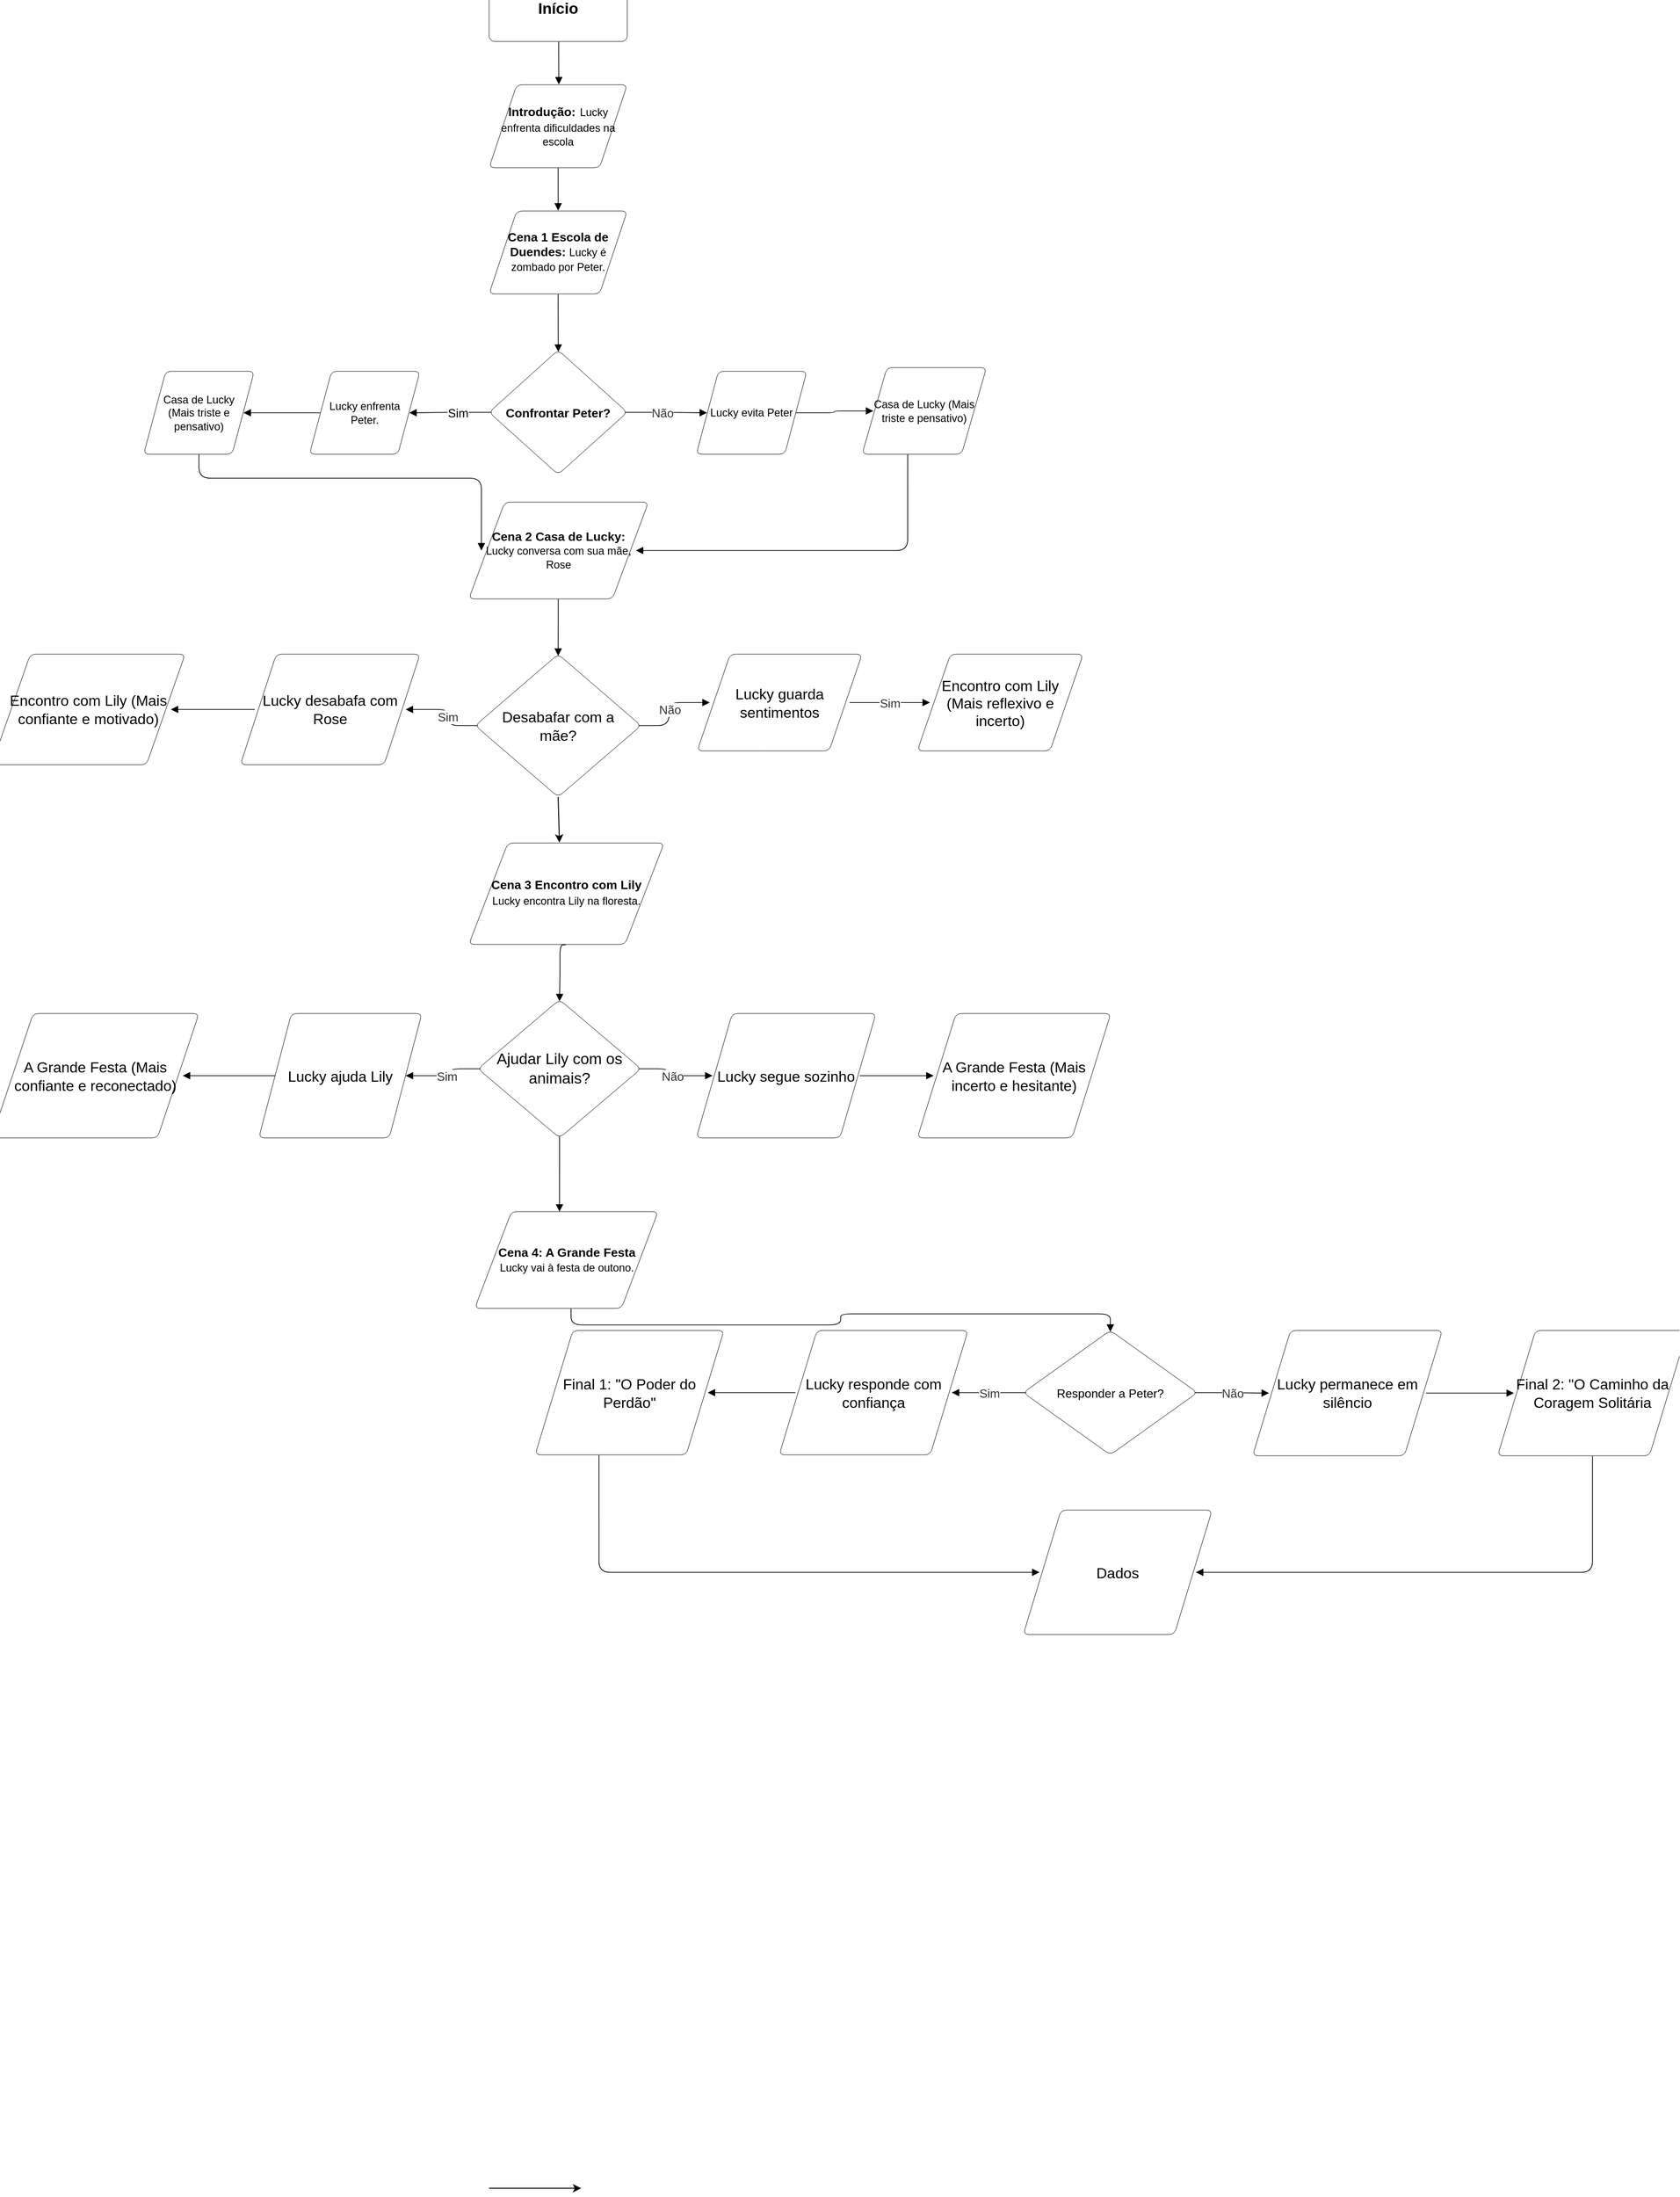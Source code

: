 <mxfile version="24.7.14">
  <diagram name="Página-1" id="8E2fJ1K8sBP7UEY2rC10">
    <mxGraphModel dx="6120" dy="6534" grid="1" gridSize="10" guides="1" tooltips="1" connect="1" arrows="1" fold="1" page="1" pageScale="1" pageWidth="827" pageHeight="1169" math="0" shadow="0">
      <root>
        <mxCell id="0" />
        <mxCell id="1" parent="0" />
        <mxCell id="Kh2L771goqjkn-d217NF-56" value="" style="edgeStyle=none;orthogonalLoop=1;jettySize=auto;html=1;rounded=0;" edge="1" parent="1">
          <mxGeometry width="100" relative="1" as="geometry">
            <mxPoint x="270" as="sourcePoint" />
            <mxPoint x="370" as="targetPoint" />
            <Array as="points" />
          </mxGeometry>
        </mxCell>
        <mxCell id="Kh2L771goqjkn-d217NF-57" value="Confrontar Peter?" style="html=1;overflow=block;blockSpacing=1;whiteSpace=wrap;rhombus;fontSize=13.3;fontFamily=Helvetica;fontStyle=1;spacing=3.8;rounded=1;absoluteArcSize=1;arcSize=12;strokeWidth=NaN;lucidId=NB_qjtwegra6;" vertex="1" parent="1">
          <mxGeometry x="270" y="-1995" width="150" height="135" as="geometry" />
        </mxCell>
        <mxCell id="Kh2L771goqjkn-d217NF-58" value="" style="html=1;jettySize=18;whiteSpace=wrap;fontSize=13;fontFamily=Helvetica;strokeOpacity=100;strokeWidth=0.8;rounded=1;arcSize=20;edgeStyle=orthogonalEdgeStyle;startArrow=none;endArrow=block;endFill=1;exitX=0.5;exitY=1.004;exitPerimeter=0;entryX=0.5;entryY=-0.004;entryPerimeter=0;lucidId=BO_qRQaICLUb;" edge="1" parent="1" source="Kh2L771goqjkn-d217NF-69" target="Kh2L771goqjkn-d217NF-70">
          <mxGeometry width="100" height="100" relative="1" as="geometry">
            <Array as="points" />
          </mxGeometry>
        </mxCell>
        <mxCell id="Kh2L771goqjkn-d217NF-59" value="" style="html=1;jettySize=18;whiteSpace=wrap;fontSize=13;strokeOpacity=100;strokeWidth=0.8;rounded=1;arcSize=24;edgeStyle=orthogonalEdgeStyle;startArrow=none;endArrow=block;endFill=1;exitX=0.504;exitY=1.005;exitPerimeter=0;entryX=0.505;entryY=-0.004;entryPerimeter=0;lucidId=MeM~vQsefc6x;" edge="1" parent="1" source="Kh2L771goqjkn-d217NF-60" target="Kh2L771goqjkn-d217NF-69">
          <mxGeometry width="100" height="100" relative="1" as="geometry">
            <Array as="points" />
          </mxGeometry>
        </mxCell>
        <mxCell id="Kh2L771goqjkn-d217NF-60" value="Início" style="html=1;overflow=block;blockSpacing=1;whiteSpace=wrap;fontSize=16.7;fontStyle=1;align=center;spacing=3.8;rounded=1;absoluteArcSize=1;arcSize=12;strokeWidth=NaN;lucidId=biM~4hzzxAMI;" vertex="1" parent="1">
          <mxGeometry x="270" y="-2400" width="150" height="70" as="geometry" />
        </mxCell>
        <mxCell id="Kh2L771goqjkn-d217NF-61" value="" style="html=1;jettySize=18;whiteSpace=wrap;fontSize=13;fontColor=#333333;align=center;strokeOpacity=100;strokeWidth=0.8;rounded=1;arcSize=24;edgeStyle=orthogonalEdgeStyle;startArrow=none;endArrow=block;endFill=1;exitX=0.985;exitY=0.5;exitPerimeter=0;entryX=0.097;entryY=0.5;entryPerimeter=0;lucidId=NzM~akDY1.vK;" edge="1" parent="1" source="Kh2L771goqjkn-d217NF-57" target="Kh2L771goqjkn-d217NF-72">
          <mxGeometry width="100" height="100" relative="1" as="geometry">
            <Array as="points" />
          </mxGeometry>
        </mxCell>
        <mxCell id="Kh2L771goqjkn-d217NF-62" value="Não" style="text;html=1;resizable=0;labelBackgroundColor=default;align=center;verticalAlign=middle;fontColor=#333333;fontSize=13;" vertex="1" parent="Kh2L771goqjkn-d217NF-61">
          <mxGeometry x="-0.11" relative="1" as="geometry" />
        </mxCell>
        <mxCell id="Kh2L771goqjkn-d217NF-63" value="" style="html=1;jettySize=18;whiteSpace=wrap;fontSize=13;strokeOpacity=100;strokeWidth=0.8;rounded=1;arcSize=24;edgeStyle=orthogonalEdgeStyle;startArrow=none;endArrow=block;endFill=1;exitX=0.015;exitY=0.5;exitPerimeter=0;entryX=0.903;entryY=0.5;entryPerimeter=0;lucidId=OzM~hdWl20Rb;" edge="1" parent="1" source="Kh2L771goqjkn-d217NF-57" target="Kh2L771goqjkn-d217NF-65">
          <mxGeometry width="100" height="100" relative="1" as="geometry">
            <Array as="points" />
          </mxGeometry>
        </mxCell>
        <mxCell id="Kh2L771goqjkn-d217NF-64" value="Sim" style="text;html=1;resizable=0;labelBackgroundColor=default;align=center;verticalAlign=middle;fontSize=13;" vertex="1" parent="Kh2L771goqjkn-d217NF-63">
          <mxGeometry x="-0.168" relative="1" as="geometry" />
        </mxCell>
        <mxCell id="Kh2L771goqjkn-d217NF-65" value="Lucky enfrenta Peter." style="html=1;overflow=block;blockSpacing=1;whiteSpace=wrap;shape=parallelogram;perimeter=parallelogramPerimeter;anchorPointDirection=0;fontSize=11.7;align=center;spacing=9;rounded=1;absoluteArcSize=1;arcSize=12;strokeWidth=NaN;lucidId=zHM~WPtFVIfd;" vertex="1" parent="1">
          <mxGeometry x="75" y="-1972" width="120" height="90" as="geometry" />
        </mxCell>
        <mxCell id="Kh2L771goqjkn-d217NF-66" value="&lt;div style=&quot;display: flex; justify-content: center; text-align: center; align-items: baseline; font-size: 0; line-height: 1.25;margin-top: -2px;&quot;&gt;&lt;span&gt;&lt;span style=&quot;font-size:13.3px;color:#000000;font-weight: bold;&quot;&gt;Cena 2 Casa de Lucky:&lt;/span&gt;&lt;span style=&quot;font-size:13.3px;font-weight: bold;&quot;&gt; &lt;/span&gt;&lt;span style=&quot;font-size:11.7px;&quot;&gt;Lucky conversa com sua mãe, Rose&lt;/span&gt;&lt;/span&gt;&lt;/div&gt;" style="html=1;overflow=block;blockSpacing=1;whiteSpace=wrap;shape=parallelogram;perimeter=parallelogramPerimeter;anchorPointDirection=0;fontSize=13;spacing=9;rounded=1;absoluteArcSize=1;arcSize=12;strokeWidth=NaN;lucidId=0HM~-6kfnYHx;" vertex="1" parent="1">
          <mxGeometry x="248" y="-1830" width="195" height="105" as="geometry" />
        </mxCell>
        <mxCell id="Kh2L771goqjkn-d217NF-67" value="" style="html=1;jettySize=18;whiteSpace=wrap;fontSize=13;strokeOpacity=100;strokeWidth=0.8;rounded=1;arcSize=24;edgeStyle=orthogonalEdgeStyle;startArrow=none;endArrow=block;endFill=1;exitX=0.367;exitY=1.004;exitPerimeter=0;entryX=0.93;entryY=0.5;entryPerimeter=0;lucidId=IJM~.AWE~K63;" edge="1" parent="1" source="Kh2L771goqjkn-d217NF-74" target="Kh2L771goqjkn-d217NF-66">
          <mxGeometry width="100" height="100" relative="1" as="geometry">
            <Array as="points">
              <mxPoint x="724" y="-1777" />
            </Array>
          </mxGeometry>
        </mxCell>
        <mxCell id="Kh2L771goqjkn-d217NF-68" value="" style="html=1;jettySize=18;whiteSpace=wrap;fontSize=13;strokeOpacity=100;strokeWidth=0.8;rounded=1;arcSize=24;edgeStyle=orthogonalEdgeStyle;startArrow=none;endArrow=block;endFill=1;exitX=0.5;exitY=1.004;exitPerimeter=0;entryX=0.07;entryY=0.5;entryPerimeter=0;lucidId=2JM~liu9rWu~;" edge="1" parent="1" source="Kh2L771goqjkn-d217NF-76" target="Kh2L771goqjkn-d217NF-66">
          <mxGeometry width="100" height="100" relative="1" as="geometry">
            <Array as="points" />
          </mxGeometry>
        </mxCell>
        <mxCell id="Kh2L771goqjkn-d217NF-69" value="&lt;div style=&quot;display: flex; justify-content: center; text-align: center; align-items: baseline; font-size: 0; line-height: 1.25;margin-top: -2px;&quot;&gt;&lt;span&gt;&lt;span style=&quot;font-size:13.3px;font-weight: bold;&quot;&gt;Introdução:&lt;/span&gt;&lt;span style=&quot;font-size:16.7px;font-weight: bold;&quot;&gt; &lt;/span&gt;&lt;span style=&quot;font-size:11.7px;&quot;&gt;&lt;span style=&quot;font-size:11.7px;&quot;&gt;L&lt;/span&gt;&lt;span style=&quot;font-size:11.7px;color:#000000;&quot;&gt;u&lt;/span&gt;cky enfrenta dificuldades na escola&lt;/span&gt;&lt;/span&gt;&lt;/div&gt;" style="html=1;overflow=block;blockSpacing=1;whiteSpace=wrap;shape=parallelogram;perimeter=parallelogramPerimeter;anchorPointDirection=0;fontSize=13;spacing=3.8;rounded=1;absoluteArcSize=1;arcSize=12;strokeWidth=NaN;lucidId=_LM~PG9yl0T4;" vertex="1" parent="1">
          <mxGeometry x="270" y="-2283" width="150" height="90" as="geometry" />
        </mxCell>
        <mxCell id="Kh2L771goqjkn-d217NF-70" value="&lt;div style=&quot;display: flex; justify-content: center; text-align: center; align-items: baseline; font-size: 0; line-height: 1.25;margin-top: -2px;&quot;&gt;&lt;span&gt;&lt;span style=&quot;font-size:13.3px;font-weight: bold;&quot;&gt;Cena 1 Escola de Duendes:&lt;/span&gt;&lt;span style=&quot;font-size:13px;&quot;&gt; &lt;/span&gt;&lt;span style=&quot;font-size:11.7px;&quot;&gt;Lucky é zombado por Peter.&lt;/span&gt;&lt;/span&gt;&lt;/div&gt;" style="html=1;overflow=block;blockSpacing=1;whiteSpace=wrap;shape=parallelogram;perimeter=parallelogramPerimeter;anchorPointDirection=0;fontSize=13;spacing=3.8;rounded=1;absoluteArcSize=1;arcSize=12;strokeWidth=NaN;lucidId=EOM~F_lI3ayJ;" vertex="1" parent="1">
          <mxGeometry x="270" y="-2146" width="150" height="90" as="geometry" />
        </mxCell>
        <mxCell id="Kh2L771goqjkn-d217NF-71" value="" style="html=1;jettySize=18;whiteSpace=wrap;fontSize=13;strokeOpacity=100;strokeWidth=0.8;rounded=1;arcSize=24;edgeStyle=orthogonalEdgeStyle;startArrow=none;endArrow=block;endFill=1;exitX=0.5;exitY=1.004;exitPerimeter=0;entryX=0.501;entryY=0.014;entryPerimeter=0;lucidId=8PM~JXvS0LEt;" edge="1" parent="1" source="Kh2L771goqjkn-d217NF-70" target="Kh2L771goqjkn-d217NF-57">
          <mxGeometry width="100" height="100" relative="1" as="geometry">
            <Array as="points" />
          </mxGeometry>
        </mxCell>
        <mxCell id="Kh2L771goqjkn-d217NF-72" value="Lucky evita Peter" style="html=1;overflow=block;blockSpacing=1;whiteSpace=wrap;shape=parallelogram;perimeter=parallelogramPerimeter;anchorPointDirection=0;fontSize=11.7;align=center;spacing=3.8;rounded=1;absoluteArcSize=1;arcSize=12;strokeWidth=NaN;lucidId=LQM~Hq_VE1xd;" vertex="1" parent="1">
          <mxGeometry x="495" y="-1972" width="120" height="90" as="geometry" />
        </mxCell>
        <mxCell id="Kh2L771goqjkn-d217NF-73" value="" style="html=1;jettySize=18;whiteSpace=wrap;fontSize=13;strokeOpacity=100;strokeWidth=0.8;rounded=1;arcSize=24;edgeStyle=orthogonalEdgeStyle;startArrow=none;endArrow=block;endFill=1;exitX=0.903;exitY=0.5;exitPerimeter=0;entryX=0.09;entryY=0.5;entryPerimeter=0;lucidId=3SM~EN6kxlS~;" edge="1" parent="1" source="Kh2L771goqjkn-d217NF-72" target="Kh2L771goqjkn-d217NF-74">
          <mxGeometry width="100" height="100" relative="1" as="geometry">
            <Array as="points" />
          </mxGeometry>
        </mxCell>
        <mxCell id="Kh2L771goqjkn-d217NF-74" value=" Casa de Lucky (Mais triste e pensativo)" style="html=1;overflow=block;blockSpacing=1;whiteSpace=wrap;shape=parallelogram;perimeter=parallelogramPerimeter;anchorPointDirection=0;fontSize=11.7;align=center;spacing=3.8;rounded=1;absoluteArcSize=1;arcSize=12;strokeWidth=NaN;lucidId=3SM~M5S1fSfm;" vertex="1" parent="1">
          <mxGeometry x="675" y="-1976" width="135" height="94" as="geometry" />
        </mxCell>
        <mxCell id="Kh2L771goqjkn-d217NF-75" value="" style="html=1;jettySize=18;whiteSpace=wrap;fontSize=13;strokeOpacity=100;strokeWidth=0.8;rounded=1;arcSize=24;edgeStyle=orthogonalEdgeStyle;startArrow=none;endArrow=block;endFill=1;exitX=0.097;exitY=0.5;exitPerimeter=0;entryX=0.903;entryY=0.5;entryPerimeter=0;lucidId=oTM~sPOKfmT7;" edge="1" parent="1" source="Kh2L771goqjkn-d217NF-65" target="Kh2L771goqjkn-d217NF-76">
          <mxGeometry width="100" height="100" relative="1" as="geometry">
            <Array as="points" />
          </mxGeometry>
        </mxCell>
        <mxCell id="Kh2L771goqjkn-d217NF-76" value="Casa de Lucky (Mais triste e pensativo)" style="html=1;overflow=block;blockSpacing=1;whiteSpace=wrap;shape=parallelogram;perimeter=parallelogramPerimeter;anchorPointDirection=0;fontSize=11.7;align=center;spacing=9;rounded=1;absoluteArcSize=1;arcSize=12;strokeWidth=NaN;lucidId=oTM~Ke9Nxva~;" vertex="1" parent="1">
          <mxGeometry x="-105" y="-1972" width="120" height="90" as="geometry" />
        </mxCell>
        <mxCell id="Kh2L771goqjkn-d217NF-77" value="" style="html=1;jettySize=18;whiteSpace=wrap;fontSize=13;strokeOpacity=100;strokeWidth=0.8;rounded=1;arcSize=24;edgeStyle=orthogonalEdgeStyle;startArrow=none;endArrow=block;endFill=1;exitX=0.498;exitY=1.004;exitPerimeter=0;entryX=0.5;entryY=0.012;entryPerimeter=0;lucidId=IYM~~c7Dk-f2;" edge="1" parent="1" source="Kh2L771goqjkn-d217NF-66" target="Kh2L771goqjkn-d217NF-78">
          <mxGeometry width="100" height="100" relative="1" as="geometry">
            <Array as="points" />
          </mxGeometry>
        </mxCell>
        <mxCell id="Kh2L771goqjkn-d217NF-78" value="Desabafar com a mãe?" style="html=1;overflow=block;blockSpacing=1;whiteSpace=wrap;rhombus;fontSize=16;align=center;spacing=9;rounded=1;absoluteArcSize=1;arcSize=12;strokeWidth=NaN;lucidId=IYM~vgnniuRX;" vertex="1" parent="1">
          <mxGeometry x="255" y="-1665" width="180" height="155" as="geometry" />
        </mxCell>
        <mxCell id="Kh2L771goqjkn-d217NF-79" value="" style="html=1;jettySize=18;whiteSpace=wrap;fontSize=13;fontColor=#333333;align=center;strokeOpacity=100;strokeWidth=0.8;rounded=1;arcSize=24;edgeStyle=orthogonalEdgeStyle;startArrow=none;endArrow=block;endFill=1;exitX=0.014;exitY=0.5;exitPerimeter=0;entryX=0.92;entryY=0.5;entryPerimeter=0;lucidId=e9M~m6AdAqlR;" edge="1" parent="1" source="Kh2L771goqjkn-d217NF-78" target="Kh2L771goqjkn-d217NF-81">
          <mxGeometry width="100" height="100" relative="1" as="geometry">
            <Array as="points" />
          </mxGeometry>
        </mxCell>
        <mxCell id="Kh2L771goqjkn-d217NF-80" value="Sim" style="text;html=1;resizable=0;labelBackgroundColor=default;align=center;verticalAlign=middle;fontColor=#333333;fontSize=13;" vertex="1" parent="Kh2L771goqjkn-d217NF-79">
          <mxGeometry x="-0.121" relative="1" as="geometry" />
        </mxCell>
        <mxCell id="Kh2L771goqjkn-d217NF-81" value="Lucky desabafa com Rose" style="html=1;overflow=block;blockSpacing=1;whiteSpace=wrap;shape=parallelogram;perimeter=parallelogramPerimeter;anchorPointDirection=0;fontSize=16;align=center;spacing=9;rounded=1;absoluteArcSize=1;arcSize=12;strokeWidth=NaN;lucidId=e9M~F1pcCd_s;" vertex="1" parent="1">
          <mxGeometry y="-1665" width="195" height="120" as="geometry" />
        </mxCell>
        <mxCell id="Kh2L771goqjkn-d217NF-82" value="" style="html=1;jettySize=18;whiteSpace=wrap;fontSize=13;fontColor=#333333;align=center;strokeOpacity=100;strokeWidth=0.8;rounded=1;arcSize=24;edgeStyle=orthogonalEdgeStyle;startArrow=none;endArrow=block;endFill=1;exitX=0.986;exitY=0.5;exitPerimeter=0;entryX=0.076;entryY=0.5;entryPerimeter=0;lucidId=g9M~.iqq6sKo;" edge="1" parent="1" source="Kh2L771goqjkn-d217NF-78" target="Kh2L771goqjkn-d217NF-84">
          <mxGeometry width="100" height="100" relative="1" as="geometry">
            <Array as="points" />
          </mxGeometry>
        </mxCell>
        <mxCell id="Kh2L771goqjkn-d217NF-83" value="Não" style="text;html=1;resizable=0;labelBackgroundColor=default;align=center;verticalAlign=middle;fontColor=#333333;fontSize=13;" vertex="1" parent="Kh2L771goqjkn-d217NF-82">
          <mxGeometry relative="1" as="geometry" />
        </mxCell>
        <mxCell id="Kh2L771goqjkn-d217NF-84" value="Lucky guarda sentimentos" style="html=1;overflow=block;blockSpacing=1;whiteSpace=wrap;shape=parallelogram;perimeter=parallelogramPerimeter;anchorPointDirection=0;fontSize=16;align=center;spacing=9;rounded=1;absoluteArcSize=1;arcSize=12;strokeWidth=NaN;lucidId=g9M~kbGRD71W;" vertex="1" parent="1">
          <mxGeometry x="496" y="-1665" width="179" height="105" as="geometry" />
        </mxCell>
        <mxCell id="Kh2L771goqjkn-d217NF-85" value="" style="html=1;jettySize=18;whiteSpace=wrap;fontSize=13;fontColor=#333333;align=center;strokeOpacity=100;strokeWidth=0.8;rounded=1;arcSize=24;edgeStyle=orthogonalEdgeStyle;startArrow=none;endArrow=block;endFill=1;exitX=0.924;exitY=0.5;exitPerimeter=0;entryX=0.076;entryY=0.5;entryPerimeter=0;lucidId=5-M~fHr~krpn;" edge="1" parent="1" source="Kh2L771goqjkn-d217NF-84" target="Kh2L771goqjkn-d217NF-87">
          <mxGeometry width="100" height="100" relative="1" as="geometry">
            <Array as="points" />
          </mxGeometry>
        </mxCell>
        <mxCell id="Kh2L771goqjkn-d217NF-86" value="Sim" style="text;html=1;resizable=0;labelBackgroundColor=default;align=center;verticalAlign=middle;fontColor=#333333;fontSize=13;" vertex="1" parent="Kh2L771goqjkn-d217NF-85">
          <mxGeometry relative="1" as="geometry" />
        </mxCell>
        <mxCell id="Kh2L771goqjkn-d217NF-87" value="Encontro com Lily (Mais reflexivo e incerto)" style="html=1;overflow=block;blockSpacing=1;whiteSpace=wrap;shape=parallelogram;perimeter=parallelogramPerimeter;anchorPointDirection=0;fontSize=16;align=center;spacing=9;rounded=1;absoluteArcSize=1;arcSize=12;strokeWidth=NaN;lucidId=5-M~qlBs5fni;" vertex="1" parent="1">
          <mxGeometry x="735" y="-1665" width="180" height="105" as="geometry" />
        </mxCell>
        <mxCell id="Kh2L771goqjkn-d217NF-88" value="" style="html=1;jettySize=18;whiteSpace=wrap;fontSize=13;strokeOpacity=100;strokeWidth=0.8;rounded=1;arcSize=24;edgeStyle=orthogonalEdgeStyle;startArrow=none;endArrow=block;endFill=1;exitX=0.08;exitY=0.5;exitPerimeter=0;entryX=0.926;entryY=0.5;entryPerimeter=0;lucidId=n.M~.-_tESYc;" edge="1" parent="1" source="Kh2L771goqjkn-d217NF-81" target="Kh2L771goqjkn-d217NF-89">
          <mxGeometry width="100" height="100" relative="1" as="geometry">
            <Array as="points" />
          </mxGeometry>
        </mxCell>
        <mxCell id="Kh2L771goqjkn-d217NF-89" value="Encontro com Lily (Mais confiante e motivado)" style="html=1;overflow=block;blockSpacing=1;whiteSpace=wrap;shape=parallelogram;perimeter=parallelogramPerimeter;anchorPointDirection=0;fontSize=16;align=center;spacing=9;rounded=1;absoluteArcSize=1;arcSize=12;strokeWidth=NaN;lucidId=n.M~IL_akAde;" vertex="1" parent="1">
          <mxGeometry x="-270" y="-1665" width="210" height="120" as="geometry" />
        </mxCell>
        <mxCell id="Kh2L771goqjkn-d217NF-91" value="&lt;div style=&quot;display: flex; justify-content: center; text-align: center; align-items: baseline; font-size: 0; line-height: 1.25;margin-top: -2px;&quot;&gt;&lt;span&gt;&lt;span style=&quot;font-size:13.3px;font-weight: bold;&quot;&gt;Cena 3 Encontro com Lily &lt;/span&gt;&lt;span style=&quot;font-size:11.7px;&quot;&gt;&lt;span style=&quot;font-size:11.7px;&quot;&gt;Lucky encontra Lily na floresta.&lt;/span&gt;&lt;span style=&quot;font-size:11.7px;font-weight: bold;&quot;&gt; &lt;/span&gt;&lt;span style=&quot;font-size:13.3px;font-weight: bold;&quot;&gt; &lt;/span&gt;&lt;/span&gt;&lt;/span&gt;&lt;/div&gt;" style="html=1;overflow=block;blockSpacing=1;whiteSpace=wrap;shape=parallelogram;perimeter=parallelogramPerimeter;anchorPointDirection=0;fontSize=13;spacing=9;rounded=1;absoluteArcSize=1;arcSize=12;strokeWidth=NaN;lucidId=eaN~11haheA5;" vertex="1" parent="1">
          <mxGeometry x="248" y="-1460" width="212" height="110" as="geometry" />
        </mxCell>
        <mxCell id="Kh2L771goqjkn-d217NF-92" value="" style="html=1;jettySize=18;whiteSpace=wrap;fontSize=13;strokeOpacity=100;strokeWidth=0.8;rounded=1;arcSize=24;edgeStyle=orthogonalEdgeStyle;startArrow=none;endArrow=block;endFill=1;exitX=0.496;exitY=1.004;exitPerimeter=0;entryX=0.5;entryY=0.012;entryPerimeter=0;lucidId=NjN~2RXLCikA;" edge="1" parent="1" source="Kh2L771goqjkn-d217NF-91" target="Kh2L771goqjkn-d217NF-93">
          <mxGeometry width="100" height="100" relative="1" as="geometry">
            <Array as="points">
              <mxPoint x="347" y="-1350" />
              <mxPoint x="347" y="-1320" />
              <mxPoint x="347" y="-1320" />
            </Array>
          </mxGeometry>
        </mxCell>
        <mxCell id="Kh2L771goqjkn-d217NF-93" value="Ajudar Lily com os animais?" style="html=1;overflow=block;blockSpacing=1;whiteSpace=wrap;rhombus;fontSize=16.7;align=center;spacing=9;rounded=1;absoluteArcSize=1;arcSize=12;strokeWidth=NaN;lucidId=NjN~290LP1RW;" vertex="1" parent="1">
          <mxGeometry x="258" y="-1290" width="177" height="150" as="geometry" />
        </mxCell>
        <mxCell id="Kh2L771goqjkn-d217NF-94" value="" style="html=1;jettySize=18;whiteSpace=wrap;fontSize=13;fontColor=#333333;align=center;strokeOpacity=100;strokeWidth=0.8;rounded=1;arcSize=24;edgeStyle=orthogonalEdgeStyle;startArrow=none;endArrow=block;endFill=1;exitX=0.014;exitY=0.5;exitPerimeter=0;entryX=0.901;entryY=0.5;entryPerimeter=0;lucidId=jmN~7rKhjhdT;" edge="1" parent="1" source="Kh2L771goqjkn-d217NF-93" target="Kh2L771goqjkn-d217NF-96">
          <mxGeometry width="100" height="100" relative="1" as="geometry">
            <Array as="points" />
          </mxGeometry>
        </mxCell>
        <mxCell id="Kh2L771goqjkn-d217NF-95" value="Sim" style="text;html=1;resizable=0;labelBackgroundColor=default;align=center;verticalAlign=middle;fontColor=#333333;fontSize=13;" vertex="1" parent="Kh2L771goqjkn-d217NF-94">
          <mxGeometry relative="1" as="geometry" />
        </mxCell>
        <mxCell id="Kh2L771goqjkn-d217NF-96" value="Lucky ajuda Lily" style="html=1;overflow=block;blockSpacing=1;whiteSpace=wrap;shape=parallelogram;perimeter=parallelogramPerimeter;anchorPointDirection=0;fontSize=16;align=center;spacing=9;rounded=1;absoluteArcSize=1;arcSize=12;strokeWidth=NaN;lucidId=jmN~GJyPNXPx;" vertex="1" parent="1">
          <mxGeometry x="20" y="-1275" width="177" height="135" as="geometry" />
        </mxCell>
        <mxCell id="Kh2L771goqjkn-d217NF-97" value="" style="html=1;jettySize=18;whiteSpace=wrap;fontSize=13;fontColor=#333333;align=center;strokeOpacity=100;strokeWidth=0.8;rounded=1;arcSize=24;edgeStyle=orthogonalEdgeStyle;startArrow=none;endArrow=block;endFill=1;exitX=0.986;exitY=0.5;exitPerimeter=0;entryX=0.09;entryY=0.5;entryPerimeter=0;lucidId=kmN~LtWa0nAZ;" edge="1" parent="1" source="Kh2L771goqjkn-d217NF-93" target="Kh2L771goqjkn-d217NF-99">
          <mxGeometry width="100" height="100" relative="1" as="geometry">
            <Array as="points" />
          </mxGeometry>
        </mxCell>
        <mxCell id="Kh2L771goqjkn-d217NF-98" value="Não" style="text;html=1;resizable=0;labelBackgroundColor=default;align=center;verticalAlign=middle;fontColor=#333333;fontSize=13;" vertex="1" parent="Kh2L771goqjkn-d217NF-97">
          <mxGeometry relative="1" as="geometry" />
        </mxCell>
        <mxCell id="Kh2L771goqjkn-d217NF-99" value="Lucky segue sozinho" style="html=1;overflow=block;blockSpacing=1;whiteSpace=wrap;shape=parallelogram;perimeter=parallelogramPerimeter;anchorPointDirection=0;fontSize=16;align=center;spacing=9;rounded=1;absoluteArcSize=1;arcSize=12;strokeWidth=NaN;lucidId=kmN~cVlv9GKM;" vertex="1" parent="1">
          <mxGeometry x="495" y="-1275" width="195" height="135" as="geometry" />
        </mxCell>
        <mxCell id="Kh2L771goqjkn-d217NF-100" value="" style="html=1;jettySize=18;whiteSpace=wrap;fontSize=13;strokeOpacity=100;strokeWidth=0.8;rounded=1;arcSize=24;edgeStyle=orthogonalEdgeStyle;startArrow=none;endArrow=block;endFill=1;exitX=0.91;exitY=0.5;exitPerimeter=0;entryX=0.084;entryY=0.5;entryPerimeter=0;lucidId=-nN~1XBgy1Y2;" edge="1" parent="1" source="Kh2L771goqjkn-d217NF-99" target="Kh2L771goqjkn-d217NF-101">
          <mxGeometry width="100" height="100" relative="1" as="geometry">
            <Array as="points" />
          </mxGeometry>
        </mxCell>
        <mxCell id="Kh2L771goqjkn-d217NF-101" value="A Grande Festa (Mais incerto e hesitante)" style="html=1;overflow=block;blockSpacing=1;whiteSpace=wrap;shape=parallelogram;perimeter=parallelogramPerimeter;anchorPointDirection=0;fontSize=16;align=center;spacing=9;rounded=1;absoluteArcSize=1;arcSize=12;strokeWidth=NaN;lucidId=-nN~KdqgvJzY;" vertex="1" parent="1">
          <mxGeometry x="735" y="-1275" width="210" height="135" as="geometry" />
        </mxCell>
        <mxCell id="Kh2L771goqjkn-d217NF-102" value="" style="html=1;jettySize=18;whiteSpace=wrap;fontSize=13;strokeOpacity=100;strokeWidth=0.8;rounded=1;arcSize=24;edgeStyle=orthogonalEdgeStyle;startArrow=none;endArrow=block;endFill=1;exitX=0.099;exitY=0.5;exitPerimeter=0;entryX=0.922;entryY=0.5;entryPerimeter=0;lucidId=~nN~XJ_thgy~;" edge="1" parent="1" source="Kh2L771goqjkn-d217NF-96" target="Kh2L771goqjkn-d217NF-103">
          <mxGeometry width="100" height="100" relative="1" as="geometry">
            <Array as="points" />
          </mxGeometry>
        </mxCell>
        <mxCell id="Kh2L771goqjkn-d217NF-103" value="A Grande Festa (Mais confiante e reconectado)" style="html=1;overflow=block;blockSpacing=1;whiteSpace=wrap;shape=parallelogram;perimeter=parallelogramPerimeter;anchorPointDirection=0;fontSize=16;align=center;spacing=9;rounded=1;absoluteArcSize=1;arcSize=12;strokeWidth=NaN;lucidId=~nN~f22vkt1f;" vertex="1" parent="1">
          <mxGeometry x="-270" y="-1275" width="225" height="135" as="geometry" />
        </mxCell>
        <mxCell id="Kh2L771goqjkn-d217NF-104" value="" style="html=1;jettySize=18;whiteSpace=wrap;fontSize=13;strokeOpacity=100;strokeWidth=0.8;rounded=1;arcSize=24;edgeStyle=orthogonalEdgeStyle;startArrow=none;endArrow=block;endFill=1;exitX=0.5;exitY=0.988;exitPerimeter=0;entryX=0.462;entryY=0.048;lucidId=wuN~v3_XtJV~;entryDx=0;entryDy=0;entryPerimeter=0;" edge="1" parent="1" source="Kh2L771goqjkn-d217NF-93">
          <mxGeometry width="100" height="100" relative="1" as="geometry">
            <Array as="points" />
            <mxPoint x="346.438" y="-1059.96" as="targetPoint" />
          </mxGeometry>
        </mxCell>
        <mxCell id="Kh2L771goqjkn-d217NF-112" value="" style="endArrow=classic;html=1;rounded=0;entryX=0.464;entryY=-0.005;entryDx=0;entryDy=0;entryPerimeter=0;exitX=0.5;exitY=1;exitDx=0;exitDy=0;" edge="1" parent="1" source="Kh2L771goqjkn-d217NF-78" target="Kh2L771goqjkn-d217NF-91">
          <mxGeometry width="50" height="50" relative="1" as="geometry">
            <mxPoint x="320" y="-1480" as="sourcePoint" />
            <mxPoint x="370" y="-1530" as="targetPoint" />
          </mxGeometry>
        </mxCell>
        <mxCell id="Kh2L771goqjkn-d217NF-166" value="&lt;div style=&quot;display: flex; justify-content: center; text-align: center; align-items: baseline; font-size: 0; line-height: 1.25;margin-top: -2px;&quot;&gt;&lt;span&gt;&lt;span style=&quot;font-size:13.3px;font-weight: bold;&quot;&gt;Cena 4: A Grande Festa &lt;/span&gt;&lt;span style=&quot;font-size:11.7px;&quot;&gt;Lucky vai à festa de outono.&lt;/span&gt;&lt;/span&gt;&lt;/div&gt;" style="html=1;overflow=block;blockSpacing=1;whiteSpace=wrap;shape=parallelogram;perimeter=parallelogramPerimeter;anchorPointDirection=0;fontSize=13;spacing=9;rounded=1;absoluteArcSize=1;arcSize=12;strokeWidth=NaN;lucidId=wuN~CwTXMHqO;" vertex="1" parent="1">
          <mxGeometry x="254.5" y="-1060" width="199" height="105" as="geometry" />
        </mxCell>
        <mxCell id="Kh2L771goqjkn-d217NF-167" value="" style="html=1;jettySize=18;whiteSpace=wrap;fontSize=13;strokeOpacity=100;strokeWidth=0.8;rounded=1;arcSize=24;edgeStyle=orthogonalEdgeStyle;startArrow=none;endArrow=block;endFill=1;exitX=0.525;exitY=1.004;exitPerimeter=0;entryX=0.5;entryY=0.011;entryPerimeter=0;lucidId=3xN~5mW.4qFN;" edge="1" parent="1" source="Kh2L771goqjkn-d217NF-166" target="Kh2L771goqjkn-d217NF-168">
          <mxGeometry width="100" height="100" relative="1" as="geometry">
            <Array as="points" />
          </mxGeometry>
        </mxCell>
        <mxCell id="Kh2L771goqjkn-d217NF-168" value="Responder a Peter?" style="html=1;overflow=block;blockSpacing=1;whiteSpace=wrap;rhombus;fontSize=13;align=center;spacing=9;rounded=1;absoluteArcSize=1;arcSize=12;strokeWidth=NaN;lucidId=3xN~n_MsSniZ;" vertex="1" parent="1">
          <mxGeometry x="850" y="-931" width="189" height="135" as="geometry" />
        </mxCell>
        <mxCell id="Kh2L771goqjkn-d217NF-169" value="" style="html=1;jettySize=18;whiteSpace=wrap;fontSize=13;fontColor=#333333;align=center;strokeOpacity=100;strokeWidth=0.8;rounded=1;arcSize=24;edgeStyle=orthogonalEdgeStyle;startArrow=none;endArrow=block;endFill=1;exitX=0.014;exitY=0.5;exitPerimeter=0;entryX=0.914;entryY=0.5;entryPerimeter=0;lucidId=1PN~O8y9~DC3;" edge="1" parent="1" source="Kh2L771goqjkn-d217NF-168" target="Kh2L771goqjkn-d217NF-171">
          <mxGeometry width="100" height="100" relative="1" as="geometry">
            <Array as="points" />
          </mxGeometry>
        </mxCell>
        <mxCell id="Kh2L771goqjkn-d217NF-170" value="Sim" style="text;html=1;resizable=0;labelBackgroundColor=default;align=center;verticalAlign=middle;fontColor=#333333;fontSize=13;" vertex="1" parent="Kh2L771goqjkn-d217NF-169">
          <mxGeometry relative="1" as="geometry" />
        </mxCell>
        <mxCell id="Kh2L771goqjkn-d217NF-171" value="Lucky responde com confiança" style="html=1;overflow=block;blockSpacing=1;whiteSpace=wrap;shape=parallelogram;perimeter=parallelogramPerimeter;anchorPointDirection=0;fontSize=16;align=center;spacing=9;rounded=1;absoluteArcSize=1;arcSize=12;strokeWidth=NaN;lucidId=1PN~tcWGTmzO;" vertex="1" parent="1">
          <mxGeometry x="585" y="-931" width="205" height="135" as="geometry" />
        </mxCell>
        <mxCell id="Kh2L771goqjkn-d217NF-172" value="" style="html=1;jettySize=18;whiteSpace=wrap;fontSize=13;fontColor=#333333;align=center;strokeOpacity=100;strokeWidth=0.8;rounded=1;arcSize=24;edgeStyle=orthogonalEdgeStyle;startArrow=none;endArrow=block;endFill=1;exitX=0.986;exitY=0.5;exitPerimeter=0;entryX=0.086;entryY=0.5;entryPerimeter=0;lucidId=3PN~BoFbANZd;" edge="1" parent="1" source="Kh2L771goqjkn-d217NF-168" target="Kh2L771goqjkn-d217NF-174">
          <mxGeometry width="100" height="100" relative="1" as="geometry">
            <Array as="points" />
          </mxGeometry>
        </mxCell>
        <mxCell id="Kh2L771goqjkn-d217NF-173" value="Não" style="text;html=1;resizable=0;labelBackgroundColor=default;align=center;verticalAlign=middle;fontColor=#333333;fontSize=13;" vertex="1" parent="Kh2L771goqjkn-d217NF-172">
          <mxGeometry relative="1" as="geometry" />
        </mxCell>
        <mxCell id="Kh2L771goqjkn-d217NF-174" value="Lucky permanece em silêncio" style="html=1;overflow=block;blockSpacing=1;whiteSpace=wrap;shape=parallelogram;perimeter=parallelogramPerimeter;anchorPointDirection=0;fontSize=16;align=center;spacing=9;rounded=1;absoluteArcSize=1;arcSize=12;strokeWidth=NaN;lucidId=3PN~6dm091VE;" vertex="1" parent="1">
          <mxGeometry x="1099" y="-931" width="206" height="136" as="geometry" />
        </mxCell>
        <mxCell id="Kh2L771goqjkn-d217NF-175" value="" style="html=1;jettySize=18;whiteSpace=wrap;fontSize=13;strokeOpacity=100;strokeWidth=0.8;rounded=1;arcSize=24;edgeStyle=orthogonalEdgeStyle;startArrow=none;endArrow=block;endFill=1;exitX=0.086;exitY=0.5;exitPerimeter=0;entryX=0.914;entryY=0.5;entryPerimeter=0;lucidId=iRN~i~b.XAvI;" edge="1" parent="1" source="Kh2L771goqjkn-d217NF-171" target="Kh2L771goqjkn-d217NF-176">
          <mxGeometry width="100" height="100" relative="1" as="geometry">
            <Array as="points" />
          </mxGeometry>
        </mxCell>
        <mxCell id="Kh2L771goqjkn-d217NF-176" value="Final 1: &quot;O Poder do Perdão&quot;" style="html=1;overflow=block;blockSpacing=1;whiteSpace=wrap;shape=parallelogram;perimeter=parallelogramPerimeter;anchorPointDirection=0;fontSize=16;align=center;spacing=9;rounded=1;absoluteArcSize=1;arcSize=12;strokeWidth=NaN;lucidId=iRN~~5O_h.0b;" vertex="1" parent="1">
          <mxGeometry x="320" y="-931" width="205" height="135" as="geometry" />
        </mxCell>
        <mxCell id="Kh2L771goqjkn-d217NF-177" value="" style="html=1;jettySize=18;whiteSpace=wrap;fontSize=13;strokeOpacity=100;strokeWidth=0.8;rounded=1;arcSize=24;edgeStyle=orthogonalEdgeStyle;startArrow=none;endArrow=block;endFill=1;exitX=0.914;exitY=0.5;exitPerimeter=0;entryX=0.086;entryY=0.5;entryPerimeter=0;lucidId=kRN~9FnSPagO;" edge="1" parent="1" source="Kh2L771goqjkn-d217NF-174" target="Kh2L771goqjkn-d217NF-178">
          <mxGeometry width="100" height="100" relative="1" as="geometry">
            <Array as="points" />
          </mxGeometry>
        </mxCell>
        <mxCell id="Kh2L771goqjkn-d217NF-178" value="Final 2: &quot;O Caminho da Coragem Solitária" style="html=1;overflow=block;blockSpacing=1;whiteSpace=wrap;shape=parallelogram;perimeter=parallelogramPerimeter;anchorPointDirection=0;fontSize=16;align=center;spacing=9;rounded=1;absoluteArcSize=1;arcSize=12;strokeWidth=NaN;lucidId=kRN~MUTEGb27;" vertex="1" parent="1">
          <mxGeometry x="1365" y="-931" width="206" height="136" as="geometry" />
        </mxCell>
        <mxCell id="Kh2L771goqjkn-d217NF-179" value="" style="html=1;jettySize=18;whiteSpace=wrap;fontSize=13;strokeOpacity=100;strokeWidth=0.8;rounded=1;arcSize=24;edgeStyle=orthogonalEdgeStyle;startArrow=none;endArrow=block;endFill=1;exitX=0.338;exitY=1.003;exitPerimeter=0;entryX=0.086;entryY=0.5;entryPerimeter=0;lucidId=SRN~jJUA3X6U;" edge="1" parent="1" source="Kh2L771goqjkn-d217NF-176" target="Kh2L771goqjkn-d217NF-181">
          <mxGeometry width="100" height="100" relative="1" as="geometry">
            <Array as="points">
              <mxPoint x="389" y="-668" />
            </Array>
          </mxGeometry>
        </mxCell>
        <mxCell id="Kh2L771goqjkn-d217NF-180" value="" style="html=1;jettySize=18;whiteSpace=wrap;fontSize=13;strokeOpacity=100;strokeWidth=0.8;rounded=1;arcSize=24;edgeStyle=orthogonalEdgeStyle;startArrow=none;endArrow=block;endFill=1;exitX=0.5;exitY=1.003;exitPerimeter=0;entryX=0.914;entryY=0.5;entryPerimeter=0;lucidId=XRN~EpT-kdvS;" edge="1" parent="1" source="Kh2L771goqjkn-d217NF-178" target="Kh2L771goqjkn-d217NF-181">
          <mxGeometry width="100" height="100" relative="1" as="geometry">
            <Array as="points">
              <mxPoint x="1468" y="-668" />
            </Array>
          </mxGeometry>
        </mxCell>
        <mxCell id="Kh2L771goqjkn-d217NF-181" value="Dados" style="html=1;overflow=block;blockSpacing=1;whiteSpace=wrap;shape=parallelogram;perimeter=parallelogramPerimeter;anchorPointDirection=0;fontSize=16;align=center;spacing=9;rounded=1;absoluteArcSize=1;arcSize=12;strokeWidth=NaN;lucidId=5RN~TexkzqV1;" vertex="1" parent="1">
          <mxGeometry x="850" y="-736" width="205" height="135" as="geometry" />
        </mxCell>
      </root>
    </mxGraphModel>
  </diagram>
</mxfile>
